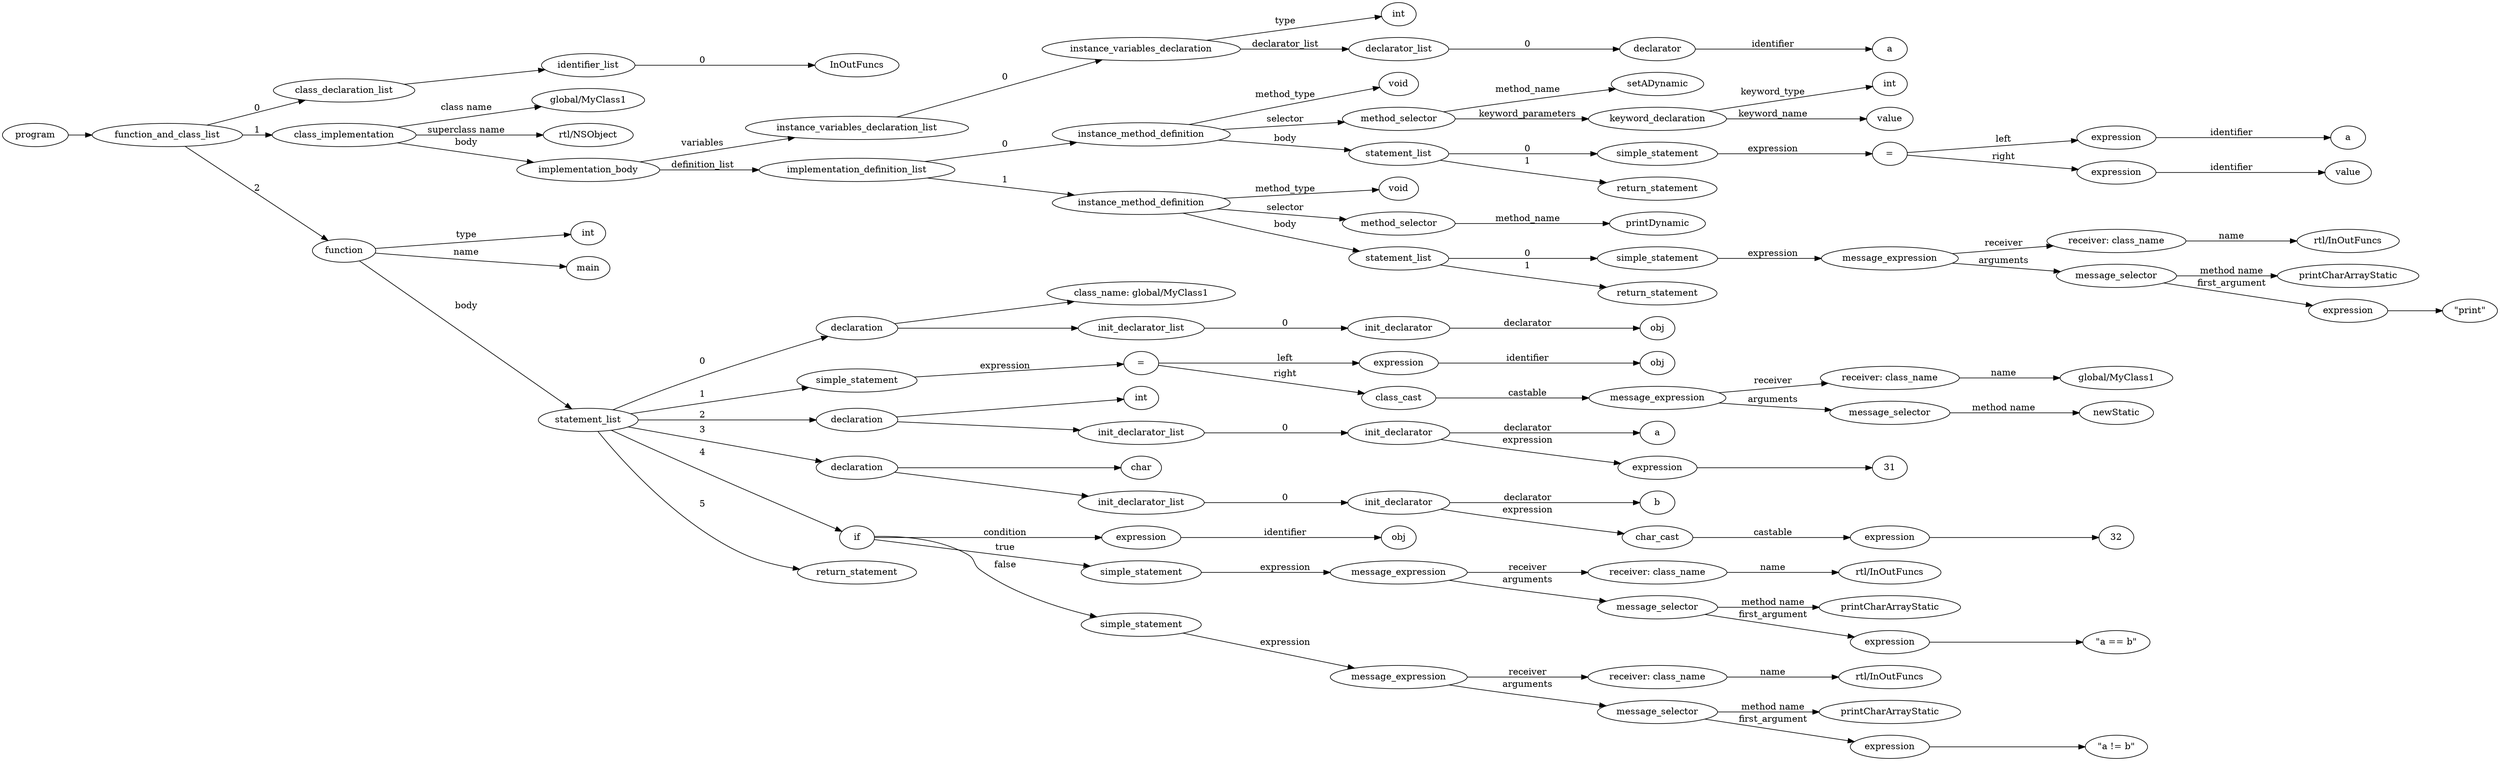digraph ObjectiveC { rankdir="LR";
70[label="program"];
70->2;
2[label="function_and_class_list"];
2->1[label="0"];
1[label="class_declaration_list"];
1->0;
0[label="identifier_list"];
0.0 [label="InOutFuncs"];
0->0.0 [label="0"];
2->30[label="1"];
30[label="class_implementation"];
30.1 [label="global/MyClass1"];
30->30.1 [label="class name"];
30.2 [label="rtl/NSObject"];
30->30.2 [label="superclass name"];
30->29[label="body"];
29[label="implementation_body"];
29->7[label="variables"];
7[label="instance_variables_declaration_list"];
7->6[label="0"];
6[label="instance_variables_declaration"];
6->3[label="type"];
3[label="int"];
6->5[label="declarator_list"];
5[label="declarator_list"];
5->4[label="0"];
4[label="declarator"];
4.1 [label="a"];
4->4.1[label="identifier"];
29->18[label="definition_list"];
18[label="implementation_definition_list"];
18->17[label="0"];
17[label="instance_method_definition"];
17->16[label="method_type"];
16[label="void"];
17->10[label="selector"];
10[label="method_selector"];
10->10.1 [label="method_name"];
10.1 [label="setADynamic"];
10->9[label="keyword_parameters"];
9[label="keyword_declaration"];
9->8[label="keyword_type"];
8[label="int"];
9->9.2 [label="keyword_name"];
9.2 [label="value"];
17->15[label="body"];
15[label="statement_list"];
15->14[label="0"];
14[label="simple_statement"];
14->13[label="expression"];
13[label="expression"];
13[label="="];
13->11[label="left"];
11[label="expression"];
11->11.1 [label="identifier"];11.1[label="a"];
13->12[label="right"];
12[label="expression"];
12->12.1 [label="identifier"];12.1[label="value"];
15->88[label="1"];
88[label="return_statement"];
18->28[label="1"];
28[label="instance_method_definition"];
28->27[label="method_type"];
27[label="void"];
28->19[label="selector"];
19[label="method_selector"];
19->19.1 [label="method_name"];
19.1 [label="printDynamic"];
28->26[label="body"];
26[label="statement_list"];
26->25[label="0"];
25[label="simple_statement"];
25->24[label="expression"];
24[label="expression"];
24[label="message_expression"];
24->20[label="receiver"];
20[label="receiver: class_name"];
20.1 [label="rtl/InOutFuncs"];
20->20.1 [label="name"];
24->23[label="arguments"];
23[label="message_selector"];
23.1 [label="printCharArrayStatic"];
23->23.1 [label="method name"]; 
23->22[label="first_argument"];
22[label="expression"];
22->21;
21[label=<"print">];
26->87[label="1"];
87[label="return_statement"];
2->69[label="2"];
69[label="function"];
69->31[label="type"];
31[label="int"];
69->69.1 [label="name"];
69.1 [label="main"];
69->36[label="body"];
36[label="statement_list"];
36->35[label="0"];
35[label="declaration"];
35->34;
34[label="class_name: global/MyClass1"];
35->33;
33[label="init_declarator_list"];
33->32[label="0"];
32[label="init_declarator"];
32.1 [label="obj"];
32->32.1[label="declarator"];
36->42[label="1"];
42[label="simple_statement"];
42->41[label="expression"];
41[label="expression"];
41[label="="];
41->37[label="left"];
37[label="expression"];
37->37.1 [label="identifier"];37.1[label="obj"];
41->89[label="right"];
89[label="expression"];
89[label="class_cast"];
89->40[label="castable"];
40[label="expression"];
40[label="message_expression"];
40->38[label="receiver"];
38[label="receiver: class_name"];
38.1 [label="global/MyClass1"];
38->38.1 [label="name"];
40->39[label="arguments"];
39[label="message_selector"];
39.1 [label="newStatic"];
39->39.1 [label="method name"]; 
36->48[label="2"];
48[label="declaration"];
48->43;
43[label="int"];
48->47;
47[label="init_declarator_list"];
47->46[label="0"];
46[label="init_declarator"];
46.1 [label="a"];
46->46.1[label="declarator"];
46->45[label="expression"];
45[label="expression"];
45->44;
44[label="31"];
36->54[label="3"];
54[label="declaration"];
54->49;
49[label="char"];
54->53;
53[label="init_declarator_list"];
53->52[label="0"];
52[label="init_declarator"];
52.1 [label="b"];
52->52.1[label="declarator"];
52->90[label="expression"];
90[label="expression"];
90[label="char_cast"];
90->51[label="castable"];
51[label="expression"];
51->50;
50[label="32"];
36->68[label="4"];
68[label="if"];
68->55[label="condition"];
55[label="expression"];
55->55.1 [label="identifier"];55.1[label="obj"];
68->61[label="true"];
61[label="simple_statement"];
61->60[label="expression"];
60[label="expression"];
60[label="message_expression"];
60->56[label="receiver"];
56[label="receiver: class_name"];
56.1 [label="rtl/InOutFuncs"];
56->56.1 [label="name"];
60->59[label="arguments"];
59[label="message_selector"];
59.1 [label="printCharArrayStatic"];
59->59.1 [label="method name"]; 
59->58[label="first_argument"];
58[label="expression"];
58->57;
57[label=<"a == b">];
68->67[label="false"];
67[label="simple_statement"];
67->66[label="expression"];
66[label="expression"];
66[label="message_expression"];
66->62[label="receiver"];
62[label="receiver: class_name"];
62.1 [label="rtl/InOutFuncs"];
62->62.1 [label="name"];
66->65[label="arguments"];
65[label="message_selector"];
65.1 [label="printCharArrayStatic"];
65->65.1 [label="method name"]; 
65->64[label="first_argument"];
64[label="expression"];
64->63;
63[label=<"a != b">];
36->95[label="5"];
95[label="return_statement"];
}
